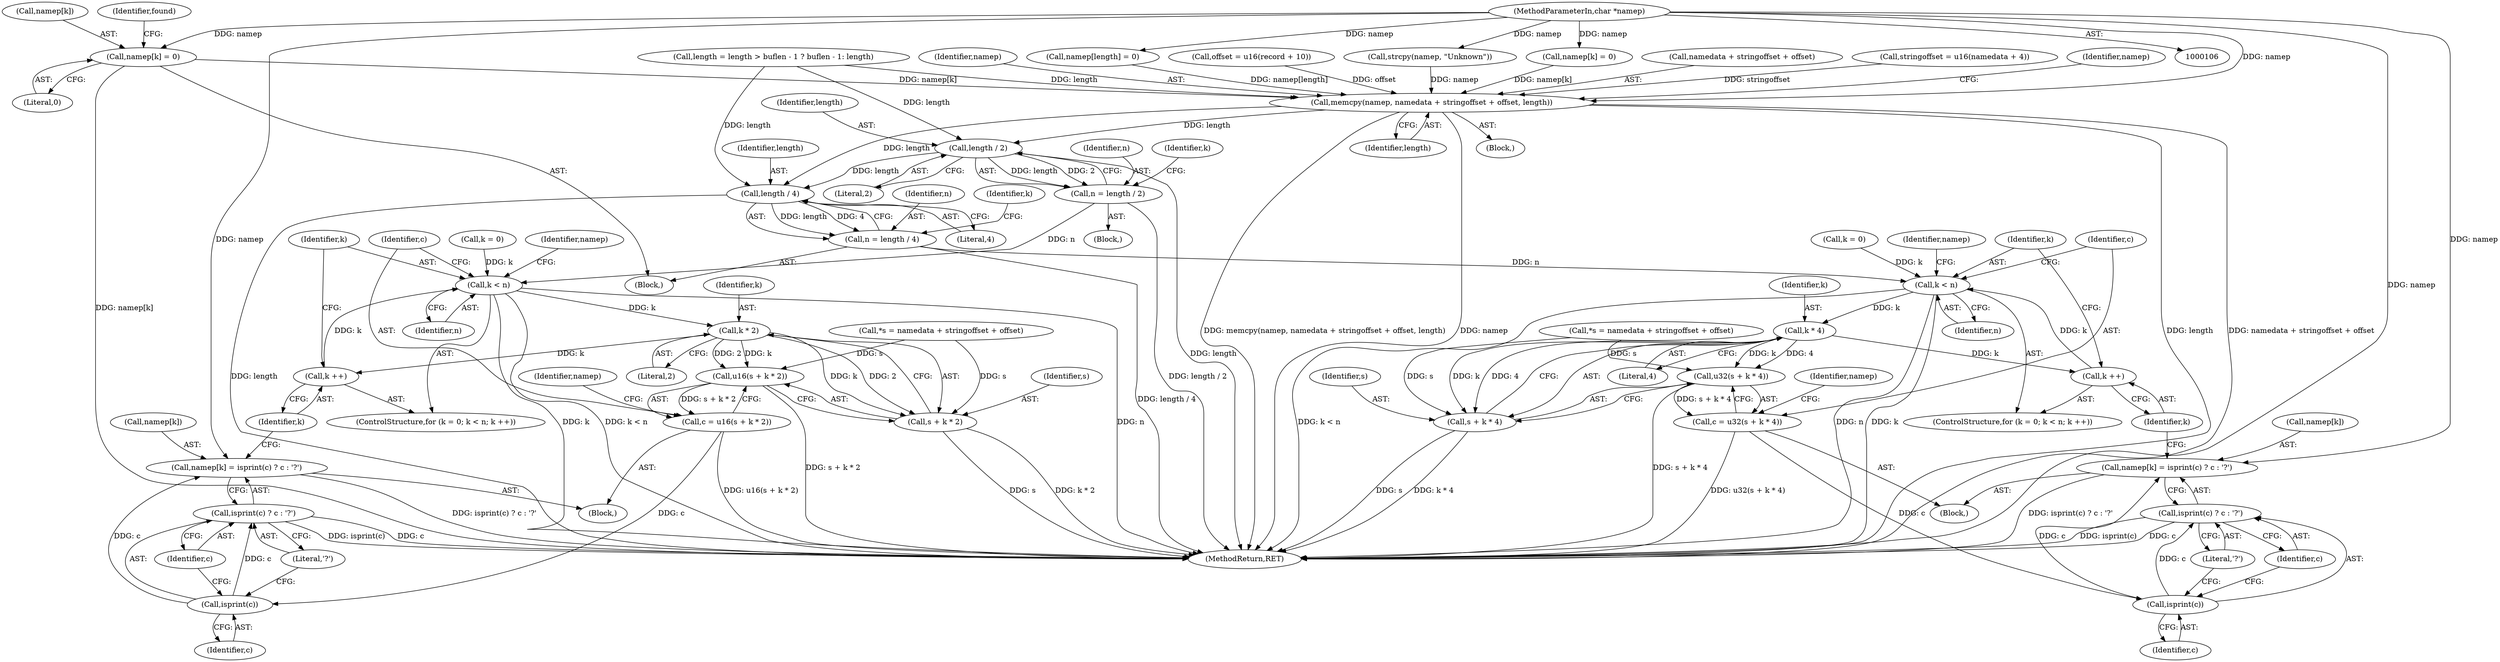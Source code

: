 digraph "0_ghostscript_3c2aebbedd37fab054e80f2e315de07d7e9b5bdb@array" {
"1000441" [label="(Call,namep[k] = 0)"];
"1000108" [label="(MethodParameterIn,char *namep)"];
"1000297" [label="(Call,memcpy(namep, namedata + stringoffset + offset, length))"];
"1000342" [label="(Call,length / 2)"];
"1000340" [label="(Call,n = length / 2)"];
"1000349" [label="(Call,k < n)"];
"1000361" [label="(Call,k * 2)"];
"1000352" [label="(Call,k ++)"];
"1000358" [label="(Call,u16(s + k * 2))"];
"1000356" [label="(Call,c = u16(s + k * 2))"];
"1000369" [label="(Call,isprint(c))"];
"1000364" [label="(Call,namep[k] = isprint(c) ? c : '?')"];
"1000368" [label="(Call,isprint(c) ? c : '?')"];
"1000359" [label="(Call,s + k * 2)"];
"1000410" [label="(Call,length / 4)"];
"1000408" [label="(Call,n = length / 4)"];
"1000417" [label="(Call,k < n)"];
"1000429" [label="(Call,k * 4)"];
"1000420" [label="(Call,k ++)"];
"1000426" [label="(Call,u32(s + k * 4))"];
"1000424" [label="(Call,c = u32(s + k * 4))"];
"1000437" [label="(Call,isprint(c))"];
"1000432" [label="(Call,namep[k] = isprint(c) ? c : '?')"];
"1000436" [label="(Call,isprint(c) ? c : '?')"];
"1000427" [label="(Call,s + k * 4)"];
"1000296" [label="(Block,)"];
"1000398" [label="(Block,)"];
"1000343" [label="(Identifier,length)"];
"1000297" [label="(Call,memcpy(namep, namedata + stringoffset + offset, length))"];
"1000436" [label="(Call,isprint(c) ? c : '?')"];
"1000409" [label="(Identifier,n)"];
"1000304" [label="(Identifier,length)"];
"1000419" [label="(Identifier,n)"];
"1000362" [label="(Identifier,k)"];
"1000347" [label="(Identifier,k)"];
"1000265" [label="(Call,offset = u16(record + 10))"];
"1000373" [label="(Call,namep[k] = 0)"];
"1000350" [label="(Identifier,k)"];
"1000428" [label="(Identifier,s)"];
"1000340" [label="(Call,n = length / 2)"];
"1000375" [label="(Identifier,namep)"];
"1000299" [label="(Call,namedata + stringoffset + offset)"];
"1000420" [label="(Call,k ++)"];
"1000445" [label="(Literal,0)"];
"1000424" [label="(Call,c = u32(s + k * 4))"];
"1000369" [label="(Call,isprint(c))"];
"1000429" [label="(Call,k * 4)"];
"1000358" [label="(Call,u16(s + k * 2))"];
"1000426" [label="(Call,u32(s + k * 4))"];
"1000356" [label="(Call,c = u16(s + k * 2))"];
"1000417" [label="(Call,k < n)"];
"1000400" [label="(Call,*s = namedata + stringoffset + offset)"];
"1000443" [label="(Identifier,namep)"];
"1000354" [label="(Block,)"];
"1000414" [label="(Call,k = 0)"];
"1000431" [label="(Literal,4)"];
"1000430" [label="(Identifier,k)"];
"1000427" [label="(Call,s + k * 4)"];
"1000365" [label="(Call,namep[k])"];
"1000346" [label="(Call,k = 0)"];
"1000422" [label="(Block,)"];
"1000441" [label="(Call,namep[k] = 0)"];
"1000421" [label="(Identifier,k)"];
"1000440" [label="(Literal,'?')"];
"1000345" [label="(ControlStructure,for (k = 0; k < n; k ++))"];
"1000415" [label="(Identifier,k)"];
"1000408" [label="(Call,n = length / 4)"];
"1000332" [label="(Call,*s = namedata + stringoffset + offset)"];
"1000425" [label="(Identifier,c)"];
"1000352" [label="(Call,k ++)"];
"1000305" [label="(Call,namep[length] = 0)"];
"1000364" [label="(Call,namep[k] = isprint(c) ? c : '?')"];
"1000439" [label="(Identifier,c)"];
"1000442" [label="(Call,namep[k])"];
"1000342" [label="(Call,length / 2)"];
"1000361" [label="(Call,k * 2)"];
"1000412" [label="(Literal,4)"];
"1000122" [label="(Call,strcpy(namep, \"Unknown\"))"];
"1000351" [label="(Identifier,n)"];
"1000433" [label="(Call,namep[k])"];
"1000434" [label="(Identifier,namep)"];
"1000410" [label="(Call,length / 4)"];
"1000330" [label="(Block,)"];
"1000437" [label="(Call,isprint(c))"];
"1000169" [label="(Call,stringoffset = u16(namedata + 4))"];
"1000368" [label="(Call,isprint(c) ? c : '?')"];
"1000341" [label="(Identifier,n)"];
"1000307" [label="(Identifier,namep)"];
"1000360" [label="(Identifier,s)"];
"1000349" [label="(Call,k < n)"];
"1000418" [label="(Identifier,k)"];
"1000438" [label="(Identifier,c)"];
"1000359" [label="(Call,s + k * 2)"];
"1000357" [label="(Identifier,c)"];
"1000366" [label="(Identifier,namep)"];
"1000413" [label="(ControlStructure,for (k = 0; k < n; k ++))"];
"1000372" [label="(Literal,'?')"];
"1000353" [label="(Identifier,k)"];
"1000271" [label="(Call,length = length > buflen - 1 ? buflen - 1: length)"];
"1000298" [label="(Identifier,namep)"];
"1000370" [label="(Identifier,c)"];
"1000371" [label="(Identifier,c)"];
"1000363" [label="(Literal,2)"];
"1000344" [label="(Literal,2)"];
"1000411" [label="(Identifier,length)"];
"1000447" [label="(Identifier,found)"];
"1000108" [label="(MethodParameterIn,char *namep)"];
"1000432" [label="(Call,namep[k] = isprint(c) ? c : '?')"];
"1000449" [label="(MethodReturn,RET)"];
"1000441" -> "1000398"  [label="AST: "];
"1000441" -> "1000445"  [label="CFG: "];
"1000442" -> "1000441"  [label="AST: "];
"1000445" -> "1000441"  [label="AST: "];
"1000447" -> "1000441"  [label="CFG: "];
"1000441" -> "1000449"  [label="DDG: namep[k]"];
"1000441" -> "1000297"  [label="DDG: namep[k]"];
"1000108" -> "1000441"  [label="DDG: namep"];
"1000108" -> "1000106"  [label="AST: "];
"1000108" -> "1000449"  [label="DDG: namep"];
"1000108" -> "1000122"  [label="DDG: namep"];
"1000108" -> "1000297"  [label="DDG: namep"];
"1000108" -> "1000305"  [label="DDG: namep"];
"1000108" -> "1000364"  [label="DDG: namep"];
"1000108" -> "1000373"  [label="DDG: namep"];
"1000108" -> "1000432"  [label="DDG: namep"];
"1000297" -> "1000296"  [label="AST: "];
"1000297" -> "1000304"  [label="CFG: "];
"1000298" -> "1000297"  [label="AST: "];
"1000299" -> "1000297"  [label="AST: "];
"1000304" -> "1000297"  [label="AST: "];
"1000307" -> "1000297"  [label="CFG: "];
"1000297" -> "1000449"  [label="DDG: namep"];
"1000297" -> "1000449"  [label="DDG: length"];
"1000297" -> "1000449"  [label="DDG: namedata + stringoffset + offset"];
"1000297" -> "1000449"  [label="DDG: memcpy(namep, namedata + stringoffset + offset, length)"];
"1000122" -> "1000297"  [label="DDG: namep"];
"1000305" -> "1000297"  [label="DDG: namep[length]"];
"1000373" -> "1000297"  [label="DDG: namep[k]"];
"1000169" -> "1000297"  [label="DDG: stringoffset"];
"1000265" -> "1000297"  [label="DDG: offset"];
"1000271" -> "1000297"  [label="DDG: length"];
"1000297" -> "1000342"  [label="DDG: length"];
"1000297" -> "1000410"  [label="DDG: length"];
"1000342" -> "1000340"  [label="AST: "];
"1000342" -> "1000344"  [label="CFG: "];
"1000343" -> "1000342"  [label="AST: "];
"1000344" -> "1000342"  [label="AST: "];
"1000340" -> "1000342"  [label="CFG: "];
"1000342" -> "1000449"  [label="DDG: length"];
"1000342" -> "1000340"  [label="DDG: length"];
"1000342" -> "1000340"  [label="DDG: 2"];
"1000271" -> "1000342"  [label="DDG: length"];
"1000342" -> "1000410"  [label="DDG: length"];
"1000340" -> "1000330"  [label="AST: "];
"1000341" -> "1000340"  [label="AST: "];
"1000347" -> "1000340"  [label="CFG: "];
"1000340" -> "1000449"  [label="DDG: length / 2"];
"1000340" -> "1000349"  [label="DDG: n"];
"1000349" -> "1000345"  [label="AST: "];
"1000349" -> "1000351"  [label="CFG: "];
"1000350" -> "1000349"  [label="AST: "];
"1000351" -> "1000349"  [label="AST: "];
"1000357" -> "1000349"  [label="CFG: "];
"1000375" -> "1000349"  [label="CFG: "];
"1000349" -> "1000449"  [label="DDG: k < n"];
"1000349" -> "1000449"  [label="DDG: n"];
"1000349" -> "1000449"  [label="DDG: k"];
"1000352" -> "1000349"  [label="DDG: k"];
"1000346" -> "1000349"  [label="DDG: k"];
"1000349" -> "1000361"  [label="DDG: k"];
"1000361" -> "1000359"  [label="AST: "];
"1000361" -> "1000363"  [label="CFG: "];
"1000362" -> "1000361"  [label="AST: "];
"1000363" -> "1000361"  [label="AST: "];
"1000359" -> "1000361"  [label="CFG: "];
"1000361" -> "1000352"  [label="DDG: k"];
"1000361" -> "1000358"  [label="DDG: k"];
"1000361" -> "1000358"  [label="DDG: 2"];
"1000361" -> "1000359"  [label="DDG: k"];
"1000361" -> "1000359"  [label="DDG: 2"];
"1000352" -> "1000345"  [label="AST: "];
"1000352" -> "1000353"  [label="CFG: "];
"1000353" -> "1000352"  [label="AST: "];
"1000350" -> "1000352"  [label="CFG: "];
"1000358" -> "1000356"  [label="AST: "];
"1000358" -> "1000359"  [label="CFG: "];
"1000359" -> "1000358"  [label="AST: "];
"1000356" -> "1000358"  [label="CFG: "];
"1000358" -> "1000449"  [label="DDG: s + k * 2"];
"1000358" -> "1000356"  [label="DDG: s + k * 2"];
"1000332" -> "1000358"  [label="DDG: s"];
"1000356" -> "1000354"  [label="AST: "];
"1000357" -> "1000356"  [label="AST: "];
"1000366" -> "1000356"  [label="CFG: "];
"1000356" -> "1000449"  [label="DDG: u16(s + k * 2)"];
"1000356" -> "1000369"  [label="DDG: c"];
"1000369" -> "1000368"  [label="AST: "];
"1000369" -> "1000370"  [label="CFG: "];
"1000370" -> "1000369"  [label="AST: "];
"1000371" -> "1000369"  [label="CFG: "];
"1000372" -> "1000369"  [label="CFG: "];
"1000369" -> "1000364"  [label="DDG: c"];
"1000369" -> "1000368"  [label="DDG: c"];
"1000364" -> "1000354"  [label="AST: "];
"1000364" -> "1000368"  [label="CFG: "];
"1000365" -> "1000364"  [label="AST: "];
"1000368" -> "1000364"  [label="AST: "];
"1000353" -> "1000364"  [label="CFG: "];
"1000364" -> "1000449"  [label="DDG: isprint(c) ? c : '?'"];
"1000368" -> "1000371"  [label="CFG: "];
"1000368" -> "1000372"  [label="CFG: "];
"1000371" -> "1000368"  [label="AST: "];
"1000372" -> "1000368"  [label="AST: "];
"1000368" -> "1000449"  [label="DDG: isprint(c)"];
"1000368" -> "1000449"  [label="DDG: c"];
"1000360" -> "1000359"  [label="AST: "];
"1000359" -> "1000449"  [label="DDG: k * 2"];
"1000359" -> "1000449"  [label="DDG: s"];
"1000332" -> "1000359"  [label="DDG: s"];
"1000410" -> "1000408"  [label="AST: "];
"1000410" -> "1000412"  [label="CFG: "];
"1000411" -> "1000410"  [label="AST: "];
"1000412" -> "1000410"  [label="AST: "];
"1000408" -> "1000410"  [label="CFG: "];
"1000410" -> "1000449"  [label="DDG: length"];
"1000410" -> "1000408"  [label="DDG: length"];
"1000410" -> "1000408"  [label="DDG: 4"];
"1000271" -> "1000410"  [label="DDG: length"];
"1000408" -> "1000398"  [label="AST: "];
"1000409" -> "1000408"  [label="AST: "];
"1000415" -> "1000408"  [label="CFG: "];
"1000408" -> "1000449"  [label="DDG: length / 4"];
"1000408" -> "1000417"  [label="DDG: n"];
"1000417" -> "1000413"  [label="AST: "];
"1000417" -> "1000419"  [label="CFG: "];
"1000418" -> "1000417"  [label="AST: "];
"1000419" -> "1000417"  [label="AST: "];
"1000425" -> "1000417"  [label="CFG: "];
"1000443" -> "1000417"  [label="CFG: "];
"1000417" -> "1000449"  [label="DDG: k"];
"1000417" -> "1000449"  [label="DDG: k < n"];
"1000417" -> "1000449"  [label="DDG: n"];
"1000414" -> "1000417"  [label="DDG: k"];
"1000420" -> "1000417"  [label="DDG: k"];
"1000417" -> "1000429"  [label="DDG: k"];
"1000429" -> "1000427"  [label="AST: "];
"1000429" -> "1000431"  [label="CFG: "];
"1000430" -> "1000429"  [label="AST: "];
"1000431" -> "1000429"  [label="AST: "];
"1000427" -> "1000429"  [label="CFG: "];
"1000429" -> "1000420"  [label="DDG: k"];
"1000429" -> "1000426"  [label="DDG: k"];
"1000429" -> "1000426"  [label="DDG: 4"];
"1000429" -> "1000427"  [label="DDG: k"];
"1000429" -> "1000427"  [label="DDG: 4"];
"1000420" -> "1000413"  [label="AST: "];
"1000420" -> "1000421"  [label="CFG: "];
"1000421" -> "1000420"  [label="AST: "];
"1000418" -> "1000420"  [label="CFG: "];
"1000426" -> "1000424"  [label="AST: "];
"1000426" -> "1000427"  [label="CFG: "];
"1000427" -> "1000426"  [label="AST: "];
"1000424" -> "1000426"  [label="CFG: "];
"1000426" -> "1000449"  [label="DDG: s + k * 4"];
"1000426" -> "1000424"  [label="DDG: s + k * 4"];
"1000400" -> "1000426"  [label="DDG: s"];
"1000424" -> "1000422"  [label="AST: "];
"1000425" -> "1000424"  [label="AST: "];
"1000434" -> "1000424"  [label="CFG: "];
"1000424" -> "1000449"  [label="DDG: u32(s + k * 4)"];
"1000424" -> "1000437"  [label="DDG: c"];
"1000437" -> "1000436"  [label="AST: "];
"1000437" -> "1000438"  [label="CFG: "];
"1000438" -> "1000437"  [label="AST: "];
"1000439" -> "1000437"  [label="CFG: "];
"1000440" -> "1000437"  [label="CFG: "];
"1000437" -> "1000432"  [label="DDG: c"];
"1000437" -> "1000436"  [label="DDG: c"];
"1000432" -> "1000422"  [label="AST: "];
"1000432" -> "1000436"  [label="CFG: "];
"1000433" -> "1000432"  [label="AST: "];
"1000436" -> "1000432"  [label="AST: "];
"1000421" -> "1000432"  [label="CFG: "];
"1000432" -> "1000449"  [label="DDG: isprint(c) ? c : '?'"];
"1000436" -> "1000439"  [label="CFG: "];
"1000436" -> "1000440"  [label="CFG: "];
"1000439" -> "1000436"  [label="AST: "];
"1000440" -> "1000436"  [label="AST: "];
"1000436" -> "1000449"  [label="DDG: isprint(c)"];
"1000436" -> "1000449"  [label="DDG: c"];
"1000428" -> "1000427"  [label="AST: "];
"1000427" -> "1000449"  [label="DDG: s"];
"1000427" -> "1000449"  [label="DDG: k * 4"];
"1000400" -> "1000427"  [label="DDG: s"];
}
